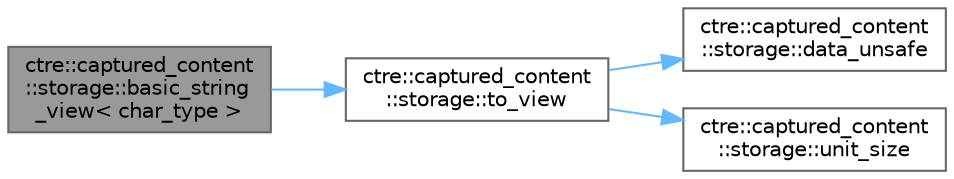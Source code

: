 digraph "ctre::captured_content::storage::basic_string_view&lt; char_type &gt;"
{
 // LATEX_PDF_SIZE
  bgcolor="transparent";
  edge [fontname=Helvetica,fontsize=10,labelfontname=Helvetica,labelfontsize=10];
  node [fontname=Helvetica,fontsize=10,shape=box,height=0.2,width=0.4];
  rankdir="LR";
  Node1 [id="Node000001",label="ctre::captured_content\l::storage::basic_string\l_view\< char_type \>",height=0.2,width=0.4,color="gray40", fillcolor="grey60", style="filled", fontcolor="black",tooltip=" "];
  Node1 -> Node2 [id="edge1_Node000001_Node000002",color="steelblue1",style="solid",tooltip=" "];
  Node2 [id="Node000002",label="ctre::captured_content\l::storage::to_view",height=0.2,width=0.4,color="grey40", fillcolor="white", style="filled",URL="$classctre_1_1captured__content_1_1storage.html#a08df21f18e89bb14e1e7dff12aaf7ace",tooltip=" "];
  Node2 -> Node3 [id="edge2_Node000002_Node000003",color="steelblue1",style="solid",tooltip=" "];
  Node3 [id="Node000003",label="ctre::captured_content\l::storage::data_unsafe",height=0.2,width=0.4,color="grey40", fillcolor="white", style="filled",URL="$classctre_1_1captured__content_1_1storage.html#ac9a918b207015bd9144dfeb4d762369e",tooltip=" "];
  Node2 -> Node4 [id="edge3_Node000002_Node000004",color="steelblue1",style="solid",tooltip=" "];
  Node4 [id="Node000004",label="ctre::captured_content\l::storage::unit_size",height=0.2,width=0.4,color="grey40", fillcolor="white", style="filled",URL="$classctre_1_1captured__content_1_1storage.html#a1ce00216be97622c6563fa55be680b14",tooltip=" "];
}
